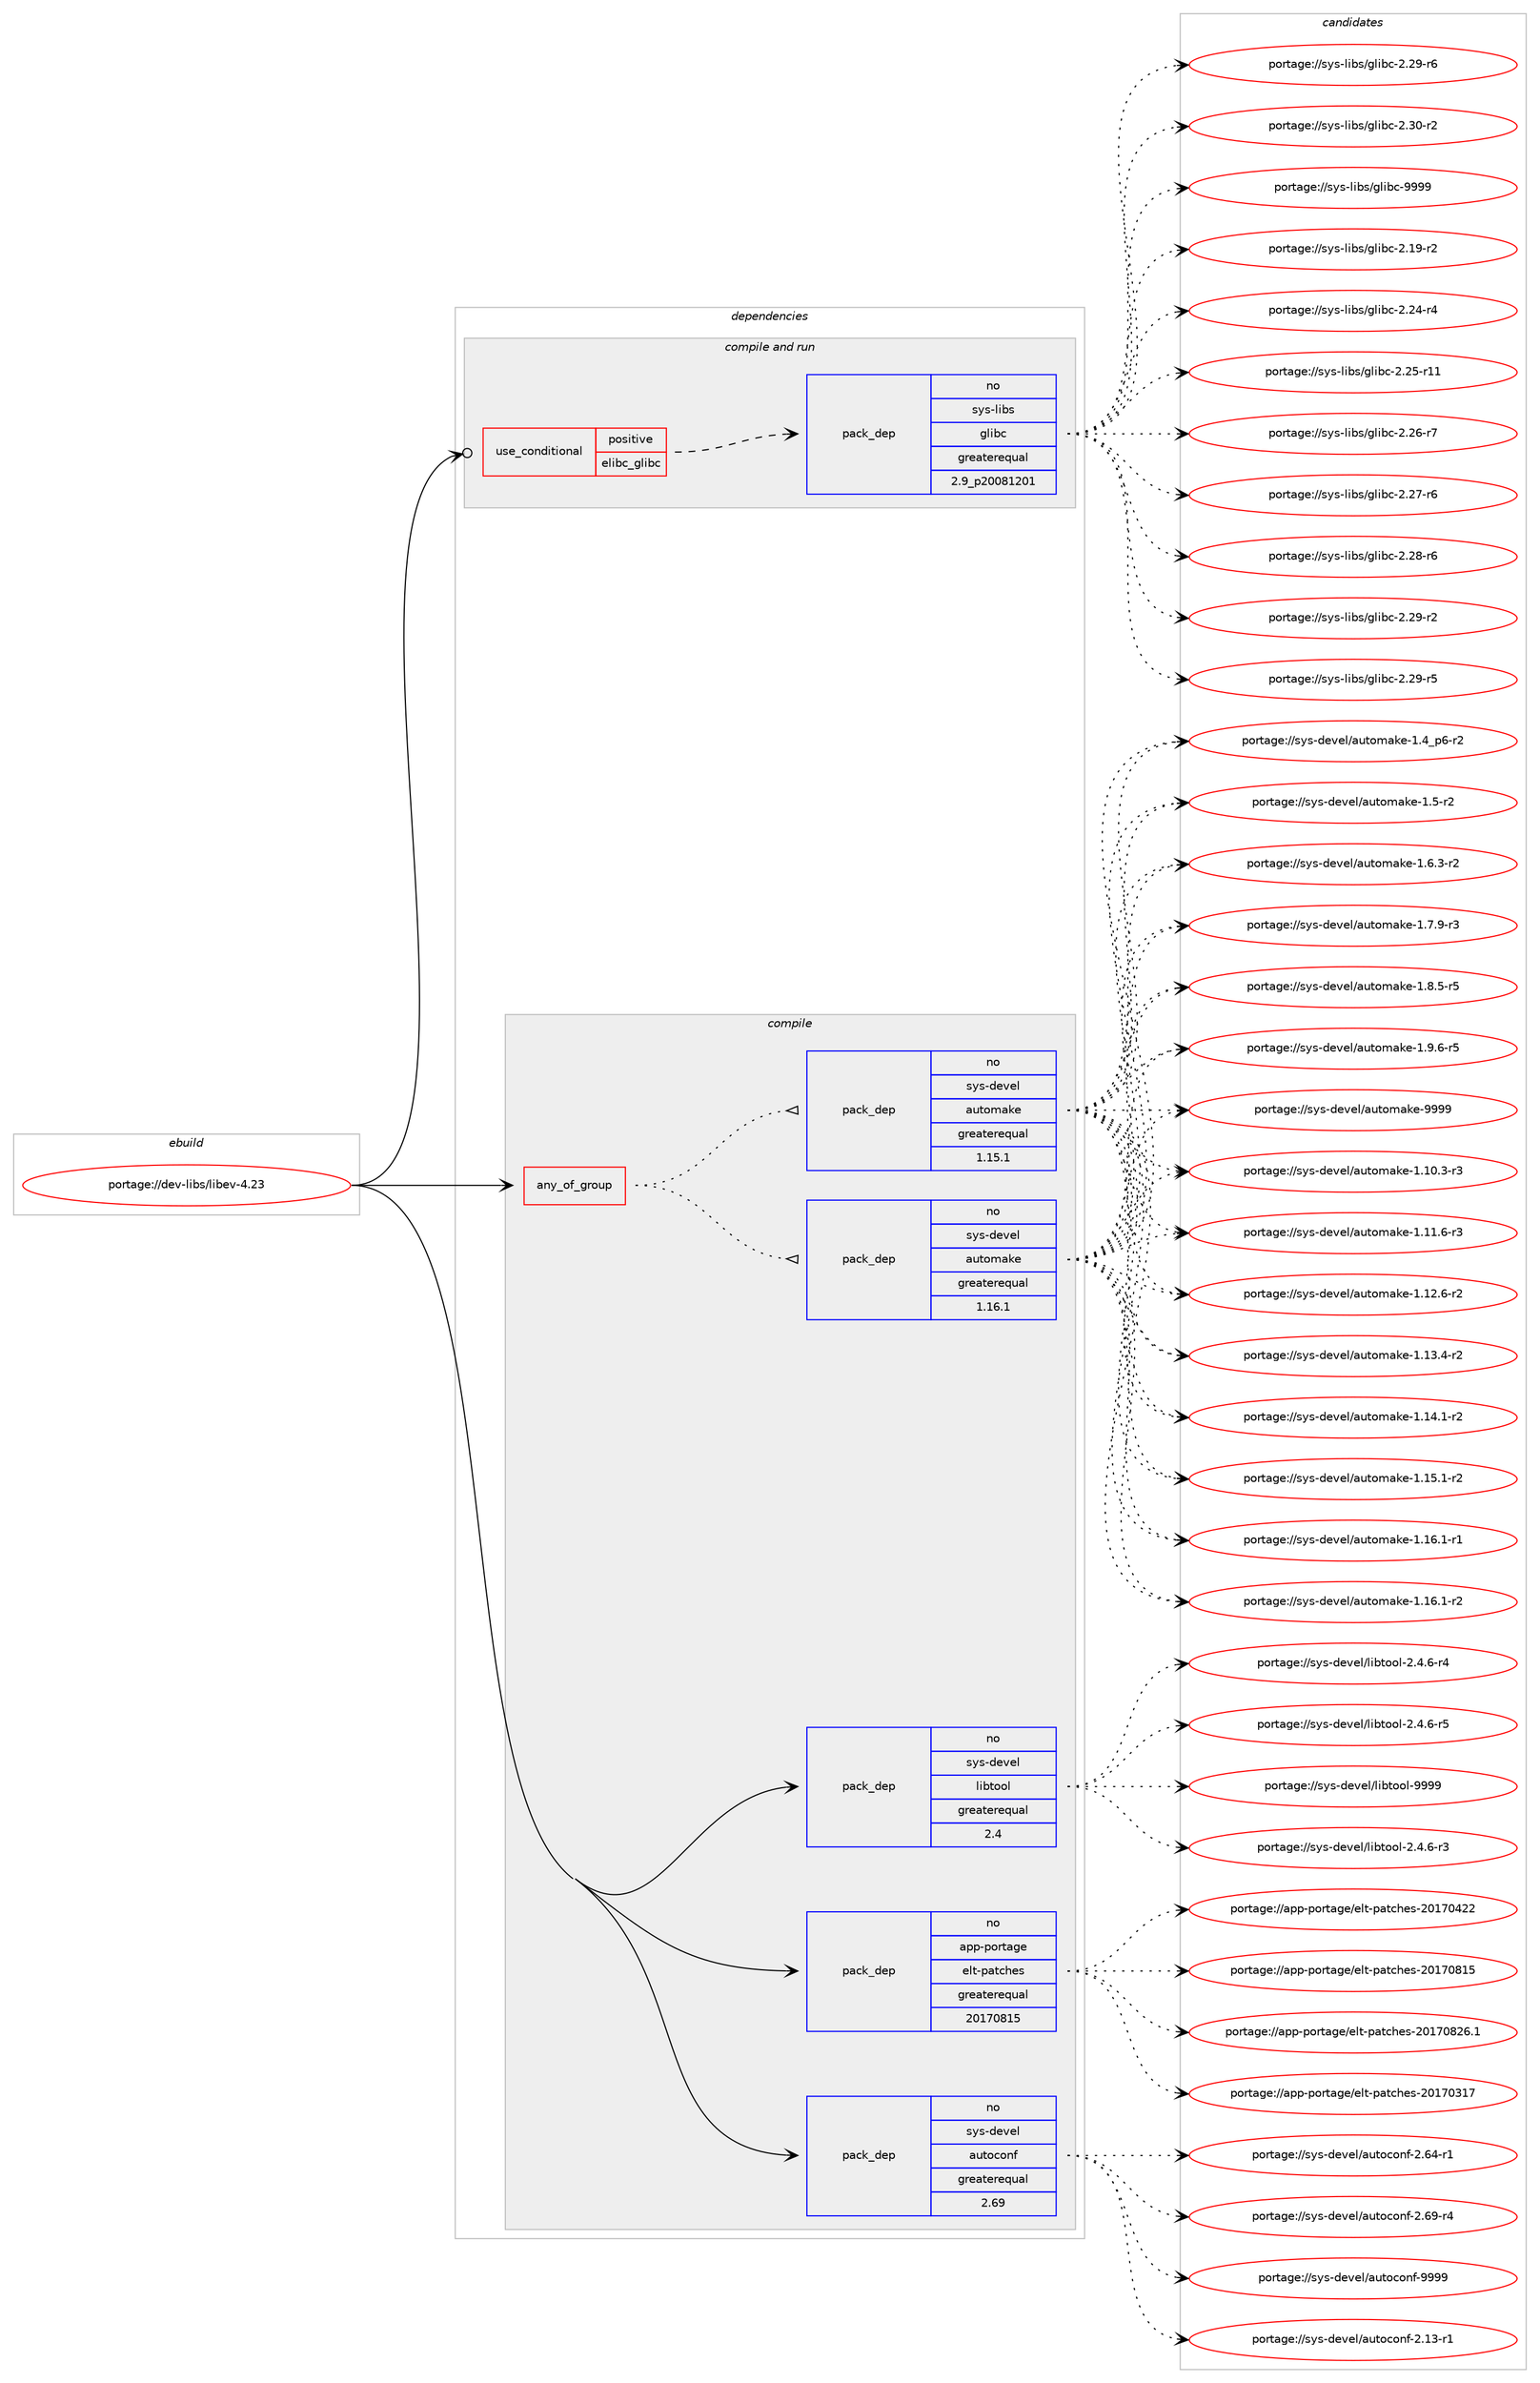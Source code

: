 digraph prolog {

# *************
# Graph options
# *************

newrank=true;
concentrate=true;
compound=true;
graph [rankdir=LR,fontname=Helvetica,fontsize=10,ranksep=1.5];#, ranksep=2.5, nodesep=0.2];
edge  [arrowhead=vee];
node  [fontname=Helvetica,fontsize=10];

# **********
# The ebuild
# **********

subgraph cluster_leftcol {
color=gray;
rank=same;
label=<<i>ebuild</i>>;
id [label="portage://dev-libs/libev-4.23", color=red, width=4, href="../dev-libs/libev-4.23.svg"];
}

# ****************
# The dependencies
# ****************

subgraph cluster_midcol {
color=gray;
label=<<i>dependencies</i>>;
subgraph cluster_compile {
fillcolor="#eeeeee";
style=filled;
label=<<i>compile</i>>;
subgraph any2934 {
dependency100352 [label=<<TABLE BORDER="0" CELLBORDER="1" CELLSPACING="0" CELLPADDING="4"><TR><TD CELLPADDING="10">any_of_group</TD></TR></TABLE>>, shape=none, color=red];subgraph pack76410 {
dependency100353 [label=<<TABLE BORDER="0" CELLBORDER="1" CELLSPACING="0" CELLPADDING="4" WIDTH="220"><TR><TD ROWSPAN="6" CELLPADDING="30">pack_dep</TD></TR><TR><TD WIDTH="110">no</TD></TR><TR><TD>sys-devel</TD></TR><TR><TD>automake</TD></TR><TR><TD>greaterequal</TD></TR><TR><TD>1.16.1</TD></TR></TABLE>>, shape=none, color=blue];
}
dependency100352:e -> dependency100353:w [weight=20,style="dotted",arrowhead="oinv"];
subgraph pack76411 {
dependency100354 [label=<<TABLE BORDER="0" CELLBORDER="1" CELLSPACING="0" CELLPADDING="4" WIDTH="220"><TR><TD ROWSPAN="6" CELLPADDING="30">pack_dep</TD></TR><TR><TD WIDTH="110">no</TD></TR><TR><TD>sys-devel</TD></TR><TR><TD>automake</TD></TR><TR><TD>greaterequal</TD></TR><TR><TD>1.15.1</TD></TR></TABLE>>, shape=none, color=blue];
}
dependency100352:e -> dependency100354:w [weight=20,style="dotted",arrowhead="oinv"];
}
id:e -> dependency100352:w [weight=20,style="solid",arrowhead="vee"];
subgraph pack76412 {
dependency100355 [label=<<TABLE BORDER="0" CELLBORDER="1" CELLSPACING="0" CELLPADDING="4" WIDTH="220"><TR><TD ROWSPAN="6" CELLPADDING="30">pack_dep</TD></TR><TR><TD WIDTH="110">no</TD></TR><TR><TD>app-portage</TD></TR><TR><TD>elt-patches</TD></TR><TR><TD>greaterequal</TD></TR><TR><TD>20170815</TD></TR></TABLE>>, shape=none, color=blue];
}
id:e -> dependency100355:w [weight=20,style="solid",arrowhead="vee"];
subgraph pack76413 {
dependency100356 [label=<<TABLE BORDER="0" CELLBORDER="1" CELLSPACING="0" CELLPADDING="4" WIDTH="220"><TR><TD ROWSPAN="6" CELLPADDING="30">pack_dep</TD></TR><TR><TD WIDTH="110">no</TD></TR><TR><TD>sys-devel</TD></TR><TR><TD>autoconf</TD></TR><TR><TD>greaterequal</TD></TR><TR><TD>2.69</TD></TR></TABLE>>, shape=none, color=blue];
}
id:e -> dependency100356:w [weight=20,style="solid",arrowhead="vee"];
subgraph pack76414 {
dependency100357 [label=<<TABLE BORDER="0" CELLBORDER="1" CELLSPACING="0" CELLPADDING="4" WIDTH="220"><TR><TD ROWSPAN="6" CELLPADDING="30">pack_dep</TD></TR><TR><TD WIDTH="110">no</TD></TR><TR><TD>sys-devel</TD></TR><TR><TD>libtool</TD></TR><TR><TD>greaterequal</TD></TR><TR><TD>2.4</TD></TR></TABLE>>, shape=none, color=blue];
}
id:e -> dependency100357:w [weight=20,style="solid",arrowhead="vee"];
}
subgraph cluster_compileandrun {
fillcolor="#eeeeee";
style=filled;
label=<<i>compile and run</i>>;
subgraph cond20951 {
dependency100358 [label=<<TABLE BORDER="0" CELLBORDER="1" CELLSPACING="0" CELLPADDING="4"><TR><TD ROWSPAN="3" CELLPADDING="10">use_conditional</TD></TR><TR><TD>positive</TD></TR><TR><TD>elibc_glibc</TD></TR></TABLE>>, shape=none, color=red];
subgraph pack76415 {
dependency100359 [label=<<TABLE BORDER="0" CELLBORDER="1" CELLSPACING="0" CELLPADDING="4" WIDTH="220"><TR><TD ROWSPAN="6" CELLPADDING="30">pack_dep</TD></TR><TR><TD WIDTH="110">no</TD></TR><TR><TD>sys-libs</TD></TR><TR><TD>glibc</TD></TR><TR><TD>greaterequal</TD></TR><TR><TD>2.9_p20081201</TD></TR></TABLE>>, shape=none, color=blue];
}
dependency100358:e -> dependency100359:w [weight=20,style="dashed",arrowhead="vee"];
}
id:e -> dependency100358:w [weight=20,style="solid",arrowhead="odotvee"];
}
subgraph cluster_run {
fillcolor="#eeeeee";
style=filled;
label=<<i>run</i>>;
}
}

# **************
# The candidates
# **************

subgraph cluster_choices {
rank=same;
color=gray;
label=<<i>candidates</i>>;

subgraph choice76410 {
color=black;
nodesep=1;
choiceportage11512111545100101118101108479711711611110997107101454946494846514511451 [label="portage://sys-devel/automake-1.10.3-r3", color=red, width=4,href="../sys-devel/automake-1.10.3-r3.svg"];
choiceportage11512111545100101118101108479711711611110997107101454946494946544511451 [label="portage://sys-devel/automake-1.11.6-r3", color=red, width=4,href="../sys-devel/automake-1.11.6-r3.svg"];
choiceportage11512111545100101118101108479711711611110997107101454946495046544511450 [label="portage://sys-devel/automake-1.12.6-r2", color=red, width=4,href="../sys-devel/automake-1.12.6-r2.svg"];
choiceportage11512111545100101118101108479711711611110997107101454946495146524511450 [label="portage://sys-devel/automake-1.13.4-r2", color=red, width=4,href="../sys-devel/automake-1.13.4-r2.svg"];
choiceportage11512111545100101118101108479711711611110997107101454946495246494511450 [label="portage://sys-devel/automake-1.14.1-r2", color=red, width=4,href="../sys-devel/automake-1.14.1-r2.svg"];
choiceportage11512111545100101118101108479711711611110997107101454946495346494511450 [label="portage://sys-devel/automake-1.15.1-r2", color=red, width=4,href="../sys-devel/automake-1.15.1-r2.svg"];
choiceportage11512111545100101118101108479711711611110997107101454946495446494511449 [label="portage://sys-devel/automake-1.16.1-r1", color=red, width=4,href="../sys-devel/automake-1.16.1-r1.svg"];
choiceportage11512111545100101118101108479711711611110997107101454946495446494511450 [label="portage://sys-devel/automake-1.16.1-r2", color=red, width=4,href="../sys-devel/automake-1.16.1-r2.svg"];
choiceportage115121115451001011181011084797117116111109971071014549465295112544511450 [label="portage://sys-devel/automake-1.4_p6-r2", color=red, width=4,href="../sys-devel/automake-1.4_p6-r2.svg"];
choiceportage11512111545100101118101108479711711611110997107101454946534511450 [label="portage://sys-devel/automake-1.5-r2", color=red, width=4,href="../sys-devel/automake-1.5-r2.svg"];
choiceportage115121115451001011181011084797117116111109971071014549465446514511450 [label="portage://sys-devel/automake-1.6.3-r2", color=red, width=4,href="../sys-devel/automake-1.6.3-r2.svg"];
choiceportage115121115451001011181011084797117116111109971071014549465546574511451 [label="portage://sys-devel/automake-1.7.9-r3", color=red, width=4,href="../sys-devel/automake-1.7.9-r3.svg"];
choiceportage115121115451001011181011084797117116111109971071014549465646534511453 [label="portage://sys-devel/automake-1.8.5-r5", color=red, width=4,href="../sys-devel/automake-1.8.5-r5.svg"];
choiceportage115121115451001011181011084797117116111109971071014549465746544511453 [label="portage://sys-devel/automake-1.9.6-r5", color=red, width=4,href="../sys-devel/automake-1.9.6-r5.svg"];
choiceportage115121115451001011181011084797117116111109971071014557575757 [label="portage://sys-devel/automake-9999", color=red, width=4,href="../sys-devel/automake-9999.svg"];
dependency100353:e -> choiceportage11512111545100101118101108479711711611110997107101454946494846514511451:w [style=dotted,weight="100"];
dependency100353:e -> choiceportage11512111545100101118101108479711711611110997107101454946494946544511451:w [style=dotted,weight="100"];
dependency100353:e -> choiceportage11512111545100101118101108479711711611110997107101454946495046544511450:w [style=dotted,weight="100"];
dependency100353:e -> choiceportage11512111545100101118101108479711711611110997107101454946495146524511450:w [style=dotted,weight="100"];
dependency100353:e -> choiceportage11512111545100101118101108479711711611110997107101454946495246494511450:w [style=dotted,weight="100"];
dependency100353:e -> choiceportage11512111545100101118101108479711711611110997107101454946495346494511450:w [style=dotted,weight="100"];
dependency100353:e -> choiceportage11512111545100101118101108479711711611110997107101454946495446494511449:w [style=dotted,weight="100"];
dependency100353:e -> choiceportage11512111545100101118101108479711711611110997107101454946495446494511450:w [style=dotted,weight="100"];
dependency100353:e -> choiceportage115121115451001011181011084797117116111109971071014549465295112544511450:w [style=dotted,weight="100"];
dependency100353:e -> choiceportage11512111545100101118101108479711711611110997107101454946534511450:w [style=dotted,weight="100"];
dependency100353:e -> choiceportage115121115451001011181011084797117116111109971071014549465446514511450:w [style=dotted,weight="100"];
dependency100353:e -> choiceportage115121115451001011181011084797117116111109971071014549465546574511451:w [style=dotted,weight="100"];
dependency100353:e -> choiceportage115121115451001011181011084797117116111109971071014549465646534511453:w [style=dotted,weight="100"];
dependency100353:e -> choiceportage115121115451001011181011084797117116111109971071014549465746544511453:w [style=dotted,weight="100"];
dependency100353:e -> choiceportage115121115451001011181011084797117116111109971071014557575757:w [style=dotted,weight="100"];
}
subgraph choice76411 {
color=black;
nodesep=1;
choiceportage11512111545100101118101108479711711611110997107101454946494846514511451 [label="portage://sys-devel/automake-1.10.3-r3", color=red, width=4,href="../sys-devel/automake-1.10.3-r3.svg"];
choiceportage11512111545100101118101108479711711611110997107101454946494946544511451 [label="portage://sys-devel/automake-1.11.6-r3", color=red, width=4,href="../sys-devel/automake-1.11.6-r3.svg"];
choiceportage11512111545100101118101108479711711611110997107101454946495046544511450 [label="portage://sys-devel/automake-1.12.6-r2", color=red, width=4,href="../sys-devel/automake-1.12.6-r2.svg"];
choiceportage11512111545100101118101108479711711611110997107101454946495146524511450 [label="portage://sys-devel/automake-1.13.4-r2", color=red, width=4,href="../sys-devel/automake-1.13.4-r2.svg"];
choiceportage11512111545100101118101108479711711611110997107101454946495246494511450 [label="portage://sys-devel/automake-1.14.1-r2", color=red, width=4,href="../sys-devel/automake-1.14.1-r2.svg"];
choiceportage11512111545100101118101108479711711611110997107101454946495346494511450 [label="portage://sys-devel/automake-1.15.1-r2", color=red, width=4,href="../sys-devel/automake-1.15.1-r2.svg"];
choiceportage11512111545100101118101108479711711611110997107101454946495446494511449 [label="portage://sys-devel/automake-1.16.1-r1", color=red, width=4,href="../sys-devel/automake-1.16.1-r1.svg"];
choiceportage11512111545100101118101108479711711611110997107101454946495446494511450 [label="portage://sys-devel/automake-1.16.1-r2", color=red, width=4,href="../sys-devel/automake-1.16.1-r2.svg"];
choiceportage115121115451001011181011084797117116111109971071014549465295112544511450 [label="portage://sys-devel/automake-1.4_p6-r2", color=red, width=4,href="../sys-devel/automake-1.4_p6-r2.svg"];
choiceportage11512111545100101118101108479711711611110997107101454946534511450 [label="portage://sys-devel/automake-1.5-r2", color=red, width=4,href="../sys-devel/automake-1.5-r2.svg"];
choiceportage115121115451001011181011084797117116111109971071014549465446514511450 [label="portage://sys-devel/automake-1.6.3-r2", color=red, width=4,href="../sys-devel/automake-1.6.3-r2.svg"];
choiceportage115121115451001011181011084797117116111109971071014549465546574511451 [label="portage://sys-devel/automake-1.7.9-r3", color=red, width=4,href="../sys-devel/automake-1.7.9-r3.svg"];
choiceportage115121115451001011181011084797117116111109971071014549465646534511453 [label="portage://sys-devel/automake-1.8.5-r5", color=red, width=4,href="../sys-devel/automake-1.8.5-r5.svg"];
choiceportage115121115451001011181011084797117116111109971071014549465746544511453 [label="portage://sys-devel/automake-1.9.6-r5", color=red, width=4,href="../sys-devel/automake-1.9.6-r5.svg"];
choiceportage115121115451001011181011084797117116111109971071014557575757 [label="portage://sys-devel/automake-9999", color=red, width=4,href="../sys-devel/automake-9999.svg"];
dependency100354:e -> choiceportage11512111545100101118101108479711711611110997107101454946494846514511451:w [style=dotted,weight="100"];
dependency100354:e -> choiceportage11512111545100101118101108479711711611110997107101454946494946544511451:w [style=dotted,weight="100"];
dependency100354:e -> choiceportage11512111545100101118101108479711711611110997107101454946495046544511450:w [style=dotted,weight="100"];
dependency100354:e -> choiceportage11512111545100101118101108479711711611110997107101454946495146524511450:w [style=dotted,weight="100"];
dependency100354:e -> choiceportage11512111545100101118101108479711711611110997107101454946495246494511450:w [style=dotted,weight="100"];
dependency100354:e -> choiceportage11512111545100101118101108479711711611110997107101454946495346494511450:w [style=dotted,weight="100"];
dependency100354:e -> choiceportage11512111545100101118101108479711711611110997107101454946495446494511449:w [style=dotted,weight="100"];
dependency100354:e -> choiceportage11512111545100101118101108479711711611110997107101454946495446494511450:w [style=dotted,weight="100"];
dependency100354:e -> choiceportage115121115451001011181011084797117116111109971071014549465295112544511450:w [style=dotted,weight="100"];
dependency100354:e -> choiceportage11512111545100101118101108479711711611110997107101454946534511450:w [style=dotted,weight="100"];
dependency100354:e -> choiceportage115121115451001011181011084797117116111109971071014549465446514511450:w [style=dotted,weight="100"];
dependency100354:e -> choiceportage115121115451001011181011084797117116111109971071014549465546574511451:w [style=dotted,weight="100"];
dependency100354:e -> choiceportage115121115451001011181011084797117116111109971071014549465646534511453:w [style=dotted,weight="100"];
dependency100354:e -> choiceportage115121115451001011181011084797117116111109971071014549465746544511453:w [style=dotted,weight="100"];
dependency100354:e -> choiceportage115121115451001011181011084797117116111109971071014557575757:w [style=dotted,weight="100"];
}
subgraph choice76412 {
color=black;
nodesep=1;
choiceportage97112112451121111141169710310147101108116451129711699104101115455048495548514955 [label="portage://app-portage/elt-patches-20170317", color=red, width=4,href="../app-portage/elt-patches-20170317.svg"];
choiceportage97112112451121111141169710310147101108116451129711699104101115455048495548525050 [label="portage://app-portage/elt-patches-20170422", color=red, width=4,href="../app-portage/elt-patches-20170422.svg"];
choiceportage97112112451121111141169710310147101108116451129711699104101115455048495548564953 [label="portage://app-portage/elt-patches-20170815", color=red, width=4,href="../app-portage/elt-patches-20170815.svg"];
choiceportage971121124511211111411697103101471011081164511297116991041011154550484955485650544649 [label="portage://app-portage/elt-patches-20170826.1", color=red, width=4,href="../app-portage/elt-patches-20170826.1.svg"];
dependency100355:e -> choiceportage97112112451121111141169710310147101108116451129711699104101115455048495548514955:w [style=dotted,weight="100"];
dependency100355:e -> choiceportage97112112451121111141169710310147101108116451129711699104101115455048495548525050:w [style=dotted,weight="100"];
dependency100355:e -> choiceportage97112112451121111141169710310147101108116451129711699104101115455048495548564953:w [style=dotted,weight="100"];
dependency100355:e -> choiceportage971121124511211111411697103101471011081164511297116991041011154550484955485650544649:w [style=dotted,weight="100"];
}
subgraph choice76413 {
color=black;
nodesep=1;
choiceportage1151211154510010111810110847971171161119911111010245504649514511449 [label="portage://sys-devel/autoconf-2.13-r1", color=red, width=4,href="../sys-devel/autoconf-2.13-r1.svg"];
choiceportage1151211154510010111810110847971171161119911111010245504654524511449 [label="portage://sys-devel/autoconf-2.64-r1", color=red, width=4,href="../sys-devel/autoconf-2.64-r1.svg"];
choiceportage1151211154510010111810110847971171161119911111010245504654574511452 [label="portage://sys-devel/autoconf-2.69-r4", color=red, width=4,href="../sys-devel/autoconf-2.69-r4.svg"];
choiceportage115121115451001011181011084797117116111991111101024557575757 [label="portage://sys-devel/autoconf-9999", color=red, width=4,href="../sys-devel/autoconf-9999.svg"];
dependency100356:e -> choiceportage1151211154510010111810110847971171161119911111010245504649514511449:w [style=dotted,weight="100"];
dependency100356:e -> choiceportage1151211154510010111810110847971171161119911111010245504654524511449:w [style=dotted,weight="100"];
dependency100356:e -> choiceportage1151211154510010111810110847971171161119911111010245504654574511452:w [style=dotted,weight="100"];
dependency100356:e -> choiceportage115121115451001011181011084797117116111991111101024557575757:w [style=dotted,weight="100"];
}
subgraph choice76414 {
color=black;
nodesep=1;
choiceportage1151211154510010111810110847108105981161111111084550465246544511451 [label="portage://sys-devel/libtool-2.4.6-r3", color=red, width=4,href="../sys-devel/libtool-2.4.6-r3.svg"];
choiceportage1151211154510010111810110847108105981161111111084550465246544511452 [label="portage://sys-devel/libtool-2.4.6-r4", color=red, width=4,href="../sys-devel/libtool-2.4.6-r4.svg"];
choiceportage1151211154510010111810110847108105981161111111084550465246544511453 [label="portage://sys-devel/libtool-2.4.6-r5", color=red, width=4,href="../sys-devel/libtool-2.4.6-r5.svg"];
choiceportage1151211154510010111810110847108105981161111111084557575757 [label="portage://sys-devel/libtool-9999", color=red, width=4,href="../sys-devel/libtool-9999.svg"];
dependency100357:e -> choiceportage1151211154510010111810110847108105981161111111084550465246544511451:w [style=dotted,weight="100"];
dependency100357:e -> choiceportage1151211154510010111810110847108105981161111111084550465246544511452:w [style=dotted,weight="100"];
dependency100357:e -> choiceportage1151211154510010111810110847108105981161111111084550465246544511453:w [style=dotted,weight="100"];
dependency100357:e -> choiceportage1151211154510010111810110847108105981161111111084557575757:w [style=dotted,weight="100"];
}
subgraph choice76415 {
color=black;
nodesep=1;
choiceportage115121115451081059811547103108105989945504649574511450 [label="portage://sys-libs/glibc-2.19-r2", color=red, width=4,href="../sys-libs/glibc-2.19-r2.svg"];
choiceportage115121115451081059811547103108105989945504650524511452 [label="portage://sys-libs/glibc-2.24-r4", color=red, width=4,href="../sys-libs/glibc-2.24-r4.svg"];
choiceportage11512111545108105981154710310810598994550465053451144949 [label="portage://sys-libs/glibc-2.25-r11", color=red, width=4,href="../sys-libs/glibc-2.25-r11.svg"];
choiceportage115121115451081059811547103108105989945504650544511455 [label="portage://sys-libs/glibc-2.26-r7", color=red, width=4,href="../sys-libs/glibc-2.26-r7.svg"];
choiceportage115121115451081059811547103108105989945504650554511454 [label="portage://sys-libs/glibc-2.27-r6", color=red, width=4,href="../sys-libs/glibc-2.27-r6.svg"];
choiceportage115121115451081059811547103108105989945504650564511454 [label="portage://sys-libs/glibc-2.28-r6", color=red, width=4,href="../sys-libs/glibc-2.28-r6.svg"];
choiceportage115121115451081059811547103108105989945504650574511450 [label="portage://sys-libs/glibc-2.29-r2", color=red, width=4,href="../sys-libs/glibc-2.29-r2.svg"];
choiceportage115121115451081059811547103108105989945504650574511453 [label="portage://sys-libs/glibc-2.29-r5", color=red, width=4,href="../sys-libs/glibc-2.29-r5.svg"];
choiceportage115121115451081059811547103108105989945504650574511454 [label="portage://sys-libs/glibc-2.29-r6", color=red, width=4,href="../sys-libs/glibc-2.29-r6.svg"];
choiceportage115121115451081059811547103108105989945504651484511450 [label="portage://sys-libs/glibc-2.30-r2", color=red, width=4,href="../sys-libs/glibc-2.30-r2.svg"];
choiceportage11512111545108105981154710310810598994557575757 [label="portage://sys-libs/glibc-9999", color=red, width=4,href="../sys-libs/glibc-9999.svg"];
dependency100359:e -> choiceportage115121115451081059811547103108105989945504649574511450:w [style=dotted,weight="100"];
dependency100359:e -> choiceportage115121115451081059811547103108105989945504650524511452:w [style=dotted,weight="100"];
dependency100359:e -> choiceportage11512111545108105981154710310810598994550465053451144949:w [style=dotted,weight="100"];
dependency100359:e -> choiceportage115121115451081059811547103108105989945504650544511455:w [style=dotted,weight="100"];
dependency100359:e -> choiceportage115121115451081059811547103108105989945504650554511454:w [style=dotted,weight="100"];
dependency100359:e -> choiceportage115121115451081059811547103108105989945504650564511454:w [style=dotted,weight="100"];
dependency100359:e -> choiceportage115121115451081059811547103108105989945504650574511450:w [style=dotted,weight="100"];
dependency100359:e -> choiceportage115121115451081059811547103108105989945504650574511453:w [style=dotted,weight="100"];
dependency100359:e -> choiceportage115121115451081059811547103108105989945504650574511454:w [style=dotted,weight="100"];
dependency100359:e -> choiceportage115121115451081059811547103108105989945504651484511450:w [style=dotted,weight="100"];
dependency100359:e -> choiceportage11512111545108105981154710310810598994557575757:w [style=dotted,weight="100"];
}
}

}
